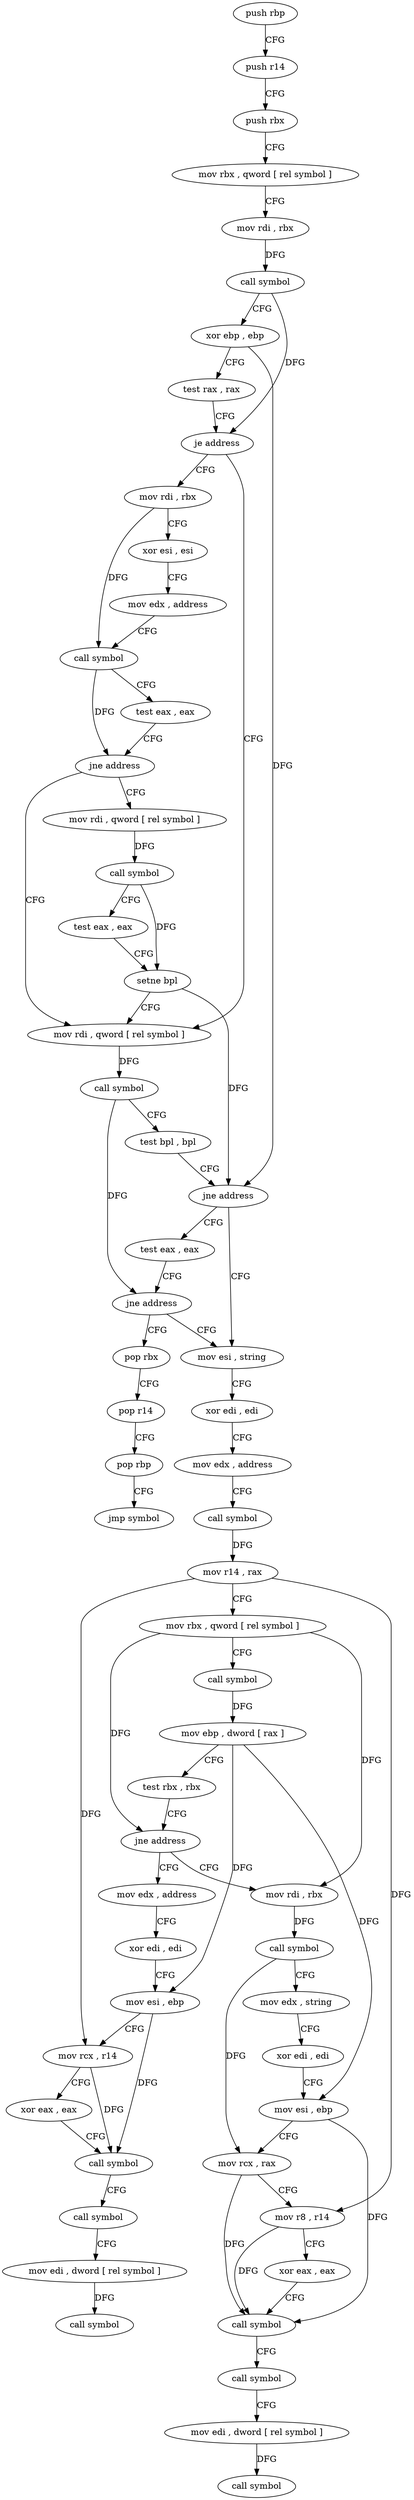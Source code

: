 digraph "func" {
"4218688" [label = "push rbp" ]
"4218689" [label = "push r14" ]
"4218691" [label = "push rbx" ]
"4218692" [label = "mov rbx , qword [ rel symbol ]" ]
"4218699" [label = "mov rdi , rbx" ]
"4218702" [label = "call symbol" ]
"4218707" [label = "xor ebp , ebp" ]
"4218709" [label = "test rax , rax" ]
"4218712" [label = "je address" ]
"4218751" [label = "mov rdi , qword [ rel symbol ]" ]
"4218714" [label = "mov rdi , rbx" ]
"4218758" [label = "call symbol" ]
"4218763" [label = "test bpl , bpl" ]
"4218766" [label = "jne address" ]
"4218781" [label = "mov esi , string" ]
"4218768" [label = "test eax , eax" ]
"4218717" [label = "xor esi , esi" ]
"4218719" [label = "mov edx , address" ]
"4218724" [label = "call symbol" ]
"4218729" [label = "test eax , eax" ]
"4218731" [label = "jne address" ]
"4218733" [label = "mov rdi , qword [ rel symbol ]" ]
"4218786" [label = "xor edi , edi" ]
"4218788" [label = "mov edx , address" ]
"4218793" [label = "call symbol" ]
"4218798" [label = "mov r14 , rax" ]
"4218801" [label = "mov rbx , qword [ rel symbol ]" ]
"4218808" [label = "call symbol" ]
"4218813" [label = "mov ebp , dword [ rax ]" ]
"4218815" [label = "test rbx , rbx" ]
"4218818" [label = "jne address" ]
"4218855" [label = "mov rdi , rbx" ]
"4218820" [label = "mov edx , address" ]
"4218770" [label = "jne address" ]
"4218772" [label = "pop rbx" ]
"4218740" [label = "call symbol" ]
"4218745" [label = "test eax , eax" ]
"4218747" [label = "setne bpl" ]
"4218858" [label = "call symbol" ]
"4218863" [label = "mov edx , string" ]
"4218868" [label = "xor edi , edi" ]
"4218870" [label = "mov esi , ebp" ]
"4218872" [label = "mov rcx , rax" ]
"4218875" [label = "mov r8 , r14" ]
"4218878" [label = "xor eax , eax" ]
"4218880" [label = "call symbol" ]
"4218885" [label = "call symbol" ]
"4218890" [label = "mov edi , dword [ rel symbol ]" ]
"4218896" [label = "call symbol" ]
"4218825" [label = "xor edi , edi" ]
"4218827" [label = "mov esi , ebp" ]
"4218829" [label = "mov rcx , r14" ]
"4218832" [label = "xor eax , eax" ]
"4218834" [label = "call symbol" ]
"4218839" [label = "call symbol" ]
"4218844" [label = "mov edi , dword [ rel symbol ]" ]
"4218850" [label = "call symbol" ]
"4218773" [label = "pop r14" ]
"4218775" [label = "pop rbp" ]
"4218776" [label = "jmp symbol" ]
"4218688" -> "4218689" [ label = "CFG" ]
"4218689" -> "4218691" [ label = "CFG" ]
"4218691" -> "4218692" [ label = "CFG" ]
"4218692" -> "4218699" [ label = "CFG" ]
"4218699" -> "4218702" [ label = "DFG" ]
"4218702" -> "4218707" [ label = "CFG" ]
"4218702" -> "4218712" [ label = "DFG" ]
"4218707" -> "4218709" [ label = "CFG" ]
"4218707" -> "4218766" [ label = "DFG" ]
"4218709" -> "4218712" [ label = "CFG" ]
"4218712" -> "4218751" [ label = "CFG" ]
"4218712" -> "4218714" [ label = "CFG" ]
"4218751" -> "4218758" [ label = "DFG" ]
"4218714" -> "4218717" [ label = "CFG" ]
"4218714" -> "4218724" [ label = "DFG" ]
"4218758" -> "4218763" [ label = "CFG" ]
"4218758" -> "4218770" [ label = "DFG" ]
"4218763" -> "4218766" [ label = "CFG" ]
"4218766" -> "4218781" [ label = "CFG" ]
"4218766" -> "4218768" [ label = "CFG" ]
"4218781" -> "4218786" [ label = "CFG" ]
"4218768" -> "4218770" [ label = "CFG" ]
"4218717" -> "4218719" [ label = "CFG" ]
"4218719" -> "4218724" [ label = "CFG" ]
"4218724" -> "4218729" [ label = "CFG" ]
"4218724" -> "4218731" [ label = "DFG" ]
"4218729" -> "4218731" [ label = "CFG" ]
"4218731" -> "4218751" [ label = "CFG" ]
"4218731" -> "4218733" [ label = "CFG" ]
"4218733" -> "4218740" [ label = "DFG" ]
"4218786" -> "4218788" [ label = "CFG" ]
"4218788" -> "4218793" [ label = "CFG" ]
"4218793" -> "4218798" [ label = "DFG" ]
"4218798" -> "4218801" [ label = "CFG" ]
"4218798" -> "4218875" [ label = "DFG" ]
"4218798" -> "4218829" [ label = "DFG" ]
"4218801" -> "4218808" [ label = "CFG" ]
"4218801" -> "4218818" [ label = "DFG" ]
"4218801" -> "4218855" [ label = "DFG" ]
"4218808" -> "4218813" [ label = "DFG" ]
"4218813" -> "4218815" [ label = "CFG" ]
"4218813" -> "4218870" [ label = "DFG" ]
"4218813" -> "4218827" [ label = "DFG" ]
"4218815" -> "4218818" [ label = "CFG" ]
"4218818" -> "4218855" [ label = "CFG" ]
"4218818" -> "4218820" [ label = "CFG" ]
"4218855" -> "4218858" [ label = "DFG" ]
"4218820" -> "4218825" [ label = "CFG" ]
"4218770" -> "4218781" [ label = "CFG" ]
"4218770" -> "4218772" [ label = "CFG" ]
"4218772" -> "4218773" [ label = "CFG" ]
"4218740" -> "4218745" [ label = "CFG" ]
"4218740" -> "4218747" [ label = "DFG" ]
"4218745" -> "4218747" [ label = "CFG" ]
"4218747" -> "4218751" [ label = "CFG" ]
"4218747" -> "4218766" [ label = "DFG" ]
"4218858" -> "4218863" [ label = "CFG" ]
"4218858" -> "4218872" [ label = "DFG" ]
"4218863" -> "4218868" [ label = "CFG" ]
"4218868" -> "4218870" [ label = "CFG" ]
"4218870" -> "4218872" [ label = "CFG" ]
"4218870" -> "4218880" [ label = "DFG" ]
"4218872" -> "4218875" [ label = "CFG" ]
"4218872" -> "4218880" [ label = "DFG" ]
"4218875" -> "4218878" [ label = "CFG" ]
"4218875" -> "4218880" [ label = "DFG" ]
"4218878" -> "4218880" [ label = "CFG" ]
"4218880" -> "4218885" [ label = "CFG" ]
"4218885" -> "4218890" [ label = "CFG" ]
"4218890" -> "4218896" [ label = "DFG" ]
"4218825" -> "4218827" [ label = "CFG" ]
"4218827" -> "4218829" [ label = "CFG" ]
"4218827" -> "4218834" [ label = "DFG" ]
"4218829" -> "4218832" [ label = "CFG" ]
"4218829" -> "4218834" [ label = "DFG" ]
"4218832" -> "4218834" [ label = "CFG" ]
"4218834" -> "4218839" [ label = "CFG" ]
"4218839" -> "4218844" [ label = "CFG" ]
"4218844" -> "4218850" [ label = "DFG" ]
"4218773" -> "4218775" [ label = "CFG" ]
"4218775" -> "4218776" [ label = "CFG" ]
}
